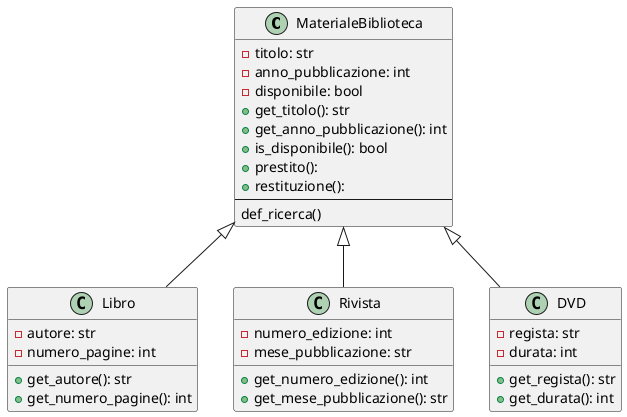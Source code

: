 @startuml cleme_7

class MaterialeBiblioteca {
    - titolo: str 
    - anno_pubblicazione: int
    - disponibile: bool
    + get_titolo(): str
    + get_anno_pubblicazione(): int
    + is_disponibile(): bool
    + prestito(): 
    + restituzione(): 
    --
    def_ricerca()
}

class Libro {
    - autore: str
    - numero_pagine: int
    + get_autore(): str
    + get_numero_pagine(): int
}

class Rivista {
    - numero_edizione: int
    - mese_pubblicazione: str
    + get_numero_edizione(): int
    + get_mese_pubblicazione(): str
}

class DVD {
    - regista: str
    - durata: int
    + get_regista(): str
    + get_durata(): int
}

MaterialeBiblioteca <|-- Libro
MaterialeBiblioteca <|-- Rivista
MaterialeBiblioteca <|-- DVD

@enduml
